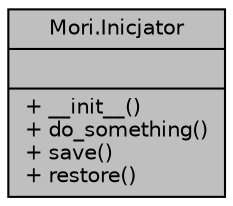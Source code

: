 digraph "Mori.Inicjator"
{
 // LATEX_PDF_SIZE
  bgcolor="transparent";
  edge [fontname="Helvetica",fontsize="10",labelfontname="Helvetica",labelfontsize="10"];
  node [fontname="Helvetica",fontsize="10",shape=record];
  Node1 [label="{Mori.Inicjator\n||+ __init__()\l+ do_something()\l+ save()\l+ restore()\l}",height=0.2,width=0.4,color="black", fillcolor="grey75", style="filled", fontcolor="black",tooltip="Inicjator zaweira ważne stany, które mogą ulec zmianie z biegiem czasu."];
}
